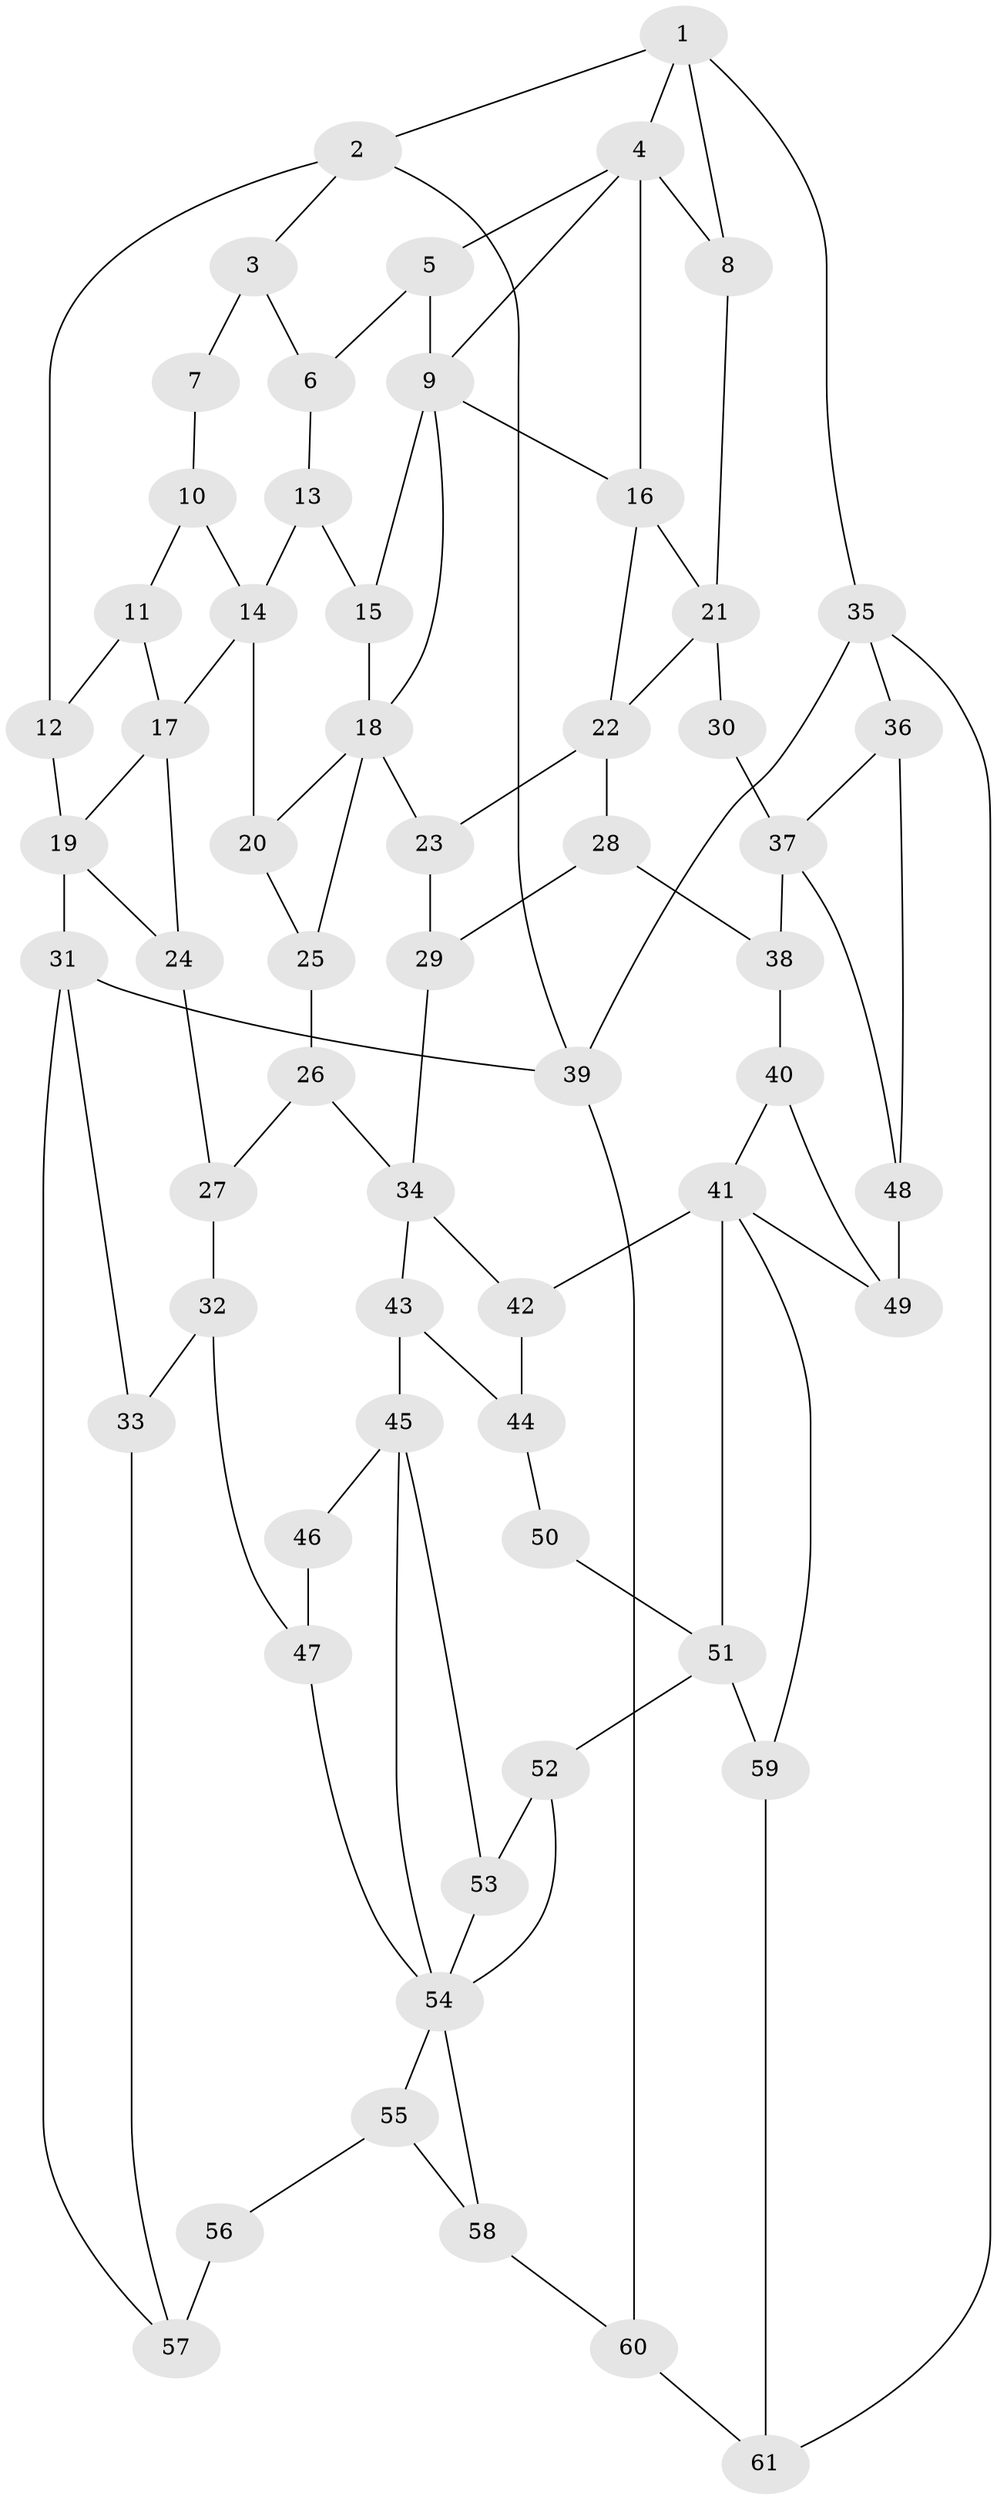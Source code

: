 // original degree distribution, {3: 0.02459016393442623, 6: 0.22950819672131148, 4: 0.22950819672131148, 5: 0.5163934426229508}
// Generated by graph-tools (version 1.1) at 2025/38/03/09/25 02:38:55]
// undirected, 61 vertices, 102 edges
graph export_dot {
graph [start="1"]
  node [color=gray90,style=filled];
  1;
  2;
  3;
  4;
  5;
  6;
  7;
  8;
  9;
  10;
  11;
  12;
  13;
  14;
  15;
  16;
  17;
  18;
  19;
  20;
  21;
  22;
  23;
  24;
  25;
  26;
  27;
  28;
  29;
  30;
  31;
  32;
  33;
  34;
  35;
  36;
  37;
  38;
  39;
  40;
  41;
  42;
  43;
  44;
  45;
  46;
  47;
  48;
  49;
  50;
  51;
  52;
  53;
  54;
  55;
  56;
  57;
  58;
  59;
  60;
  61;
  1 -- 2 [weight=1.0];
  1 -- 4 [weight=1.0];
  1 -- 8 [weight=1.0];
  1 -- 35 [weight=1.0];
  2 -- 3 [weight=1.0];
  2 -- 12 [weight=1.0];
  2 -- 39 [weight=1.0];
  3 -- 6 [weight=1.0];
  3 -- 7 [weight=2.0];
  4 -- 5 [weight=1.0];
  4 -- 8 [weight=1.0];
  4 -- 9 [weight=1.0];
  4 -- 16 [weight=2.0];
  5 -- 6 [weight=1.0];
  5 -- 9 [weight=2.0];
  6 -- 13 [weight=1.0];
  7 -- 10 [weight=1.0];
  8 -- 21 [weight=1.0];
  9 -- 15 [weight=1.0];
  9 -- 16 [weight=1.0];
  9 -- 18 [weight=1.0];
  10 -- 11 [weight=1.0];
  10 -- 14 [weight=1.0];
  11 -- 12 [weight=1.0];
  11 -- 17 [weight=2.0];
  12 -- 19 [weight=2.0];
  13 -- 14 [weight=1.0];
  13 -- 15 [weight=1.0];
  14 -- 17 [weight=2.0];
  14 -- 20 [weight=1.0];
  15 -- 18 [weight=1.0];
  16 -- 21 [weight=1.0];
  16 -- 22 [weight=1.0];
  17 -- 19 [weight=1.0];
  17 -- 24 [weight=1.0];
  18 -- 20 [weight=1.0];
  18 -- 23 [weight=1.0];
  18 -- 25 [weight=1.0];
  19 -- 24 [weight=1.0];
  19 -- 31 [weight=2.0];
  20 -- 25 [weight=1.0];
  21 -- 22 [weight=2.0];
  21 -- 30 [weight=2.0];
  22 -- 23 [weight=1.0];
  22 -- 28 [weight=1.0];
  23 -- 29 [weight=1.0];
  24 -- 27 [weight=1.0];
  25 -- 26 [weight=1.0];
  26 -- 27 [weight=1.0];
  26 -- 34 [weight=1.0];
  27 -- 32 [weight=1.0];
  28 -- 29 [weight=1.0];
  28 -- 38 [weight=1.0];
  29 -- 34 [weight=1.0];
  30 -- 37 [weight=2.0];
  31 -- 33 [weight=1.0];
  31 -- 39 [weight=1.0];
  31 -- 57 [weight=1.0];
  32 -- 33 [weight=1.0];
  32 -- 47 [weight=1.0];
  33 -- 57 [weight=1.0];
  34 -- 42 [weight=1.0];
  34 -- 43 [weight=1.0];
  35 -- 36 [weight=1.0];
  35 -- 39 [weight=1.0];
  35 -- 61 [weight=1.0];
  36 -- 37 [weight=1.0];
  36 -- 48 [weight=1.0];
  37 -- 38 [weight=2.0];
  37 -- 48 [weight=1.0];
  38 -- 40 [weight=1.0];
  39 -- 60 [weight=1.0];
  40 -- 41 [weight=1.0];
  40 -- 49 [weight=1.0];
  41 -- 42 [weight=1.0];
  41 -- 49 [weight=1.0];
  41 -- 51 [weight=1.0];
  41 -- 59 [weight=1.0];
  42 -- 44 [weight=1.0];
  43 -- 44 [weight=1.0];
  43 -- 45 [weight=2.0];
  44 -- 50 [weight=1.0];
  45 -- 46 [weight=2.0];
  45 -- 53 [weight=1.0];
  45 -- 54 [weight=1.0];
  46 -- 47 [weight=1.0];
  47 -- 54 [weight=1.0];
  48 -- 49 [weight=4.0];
  50 -- 51 [weight=2.0];
  51 -- 52 [weight=2.0];
  51 -- 59 [weight=1.0];
  52 -- 53 [weight=1.0];
  52 -- 54 [weight=1.0];
  53 -- 54 [weight=1.0];
  54 -- 55 [weight=1.0];
  54 -- 58 [weight=1.0];
  55 -- 56 [weight=1.0];
  55 -- 58 [weight=1.0];
  56 -- 57 [weight=2.0];
  58 -- 60 [weight=1.0];
  59 -- 61 [weight=1.0];
  60 -- 61 [weight=1.0];
}

